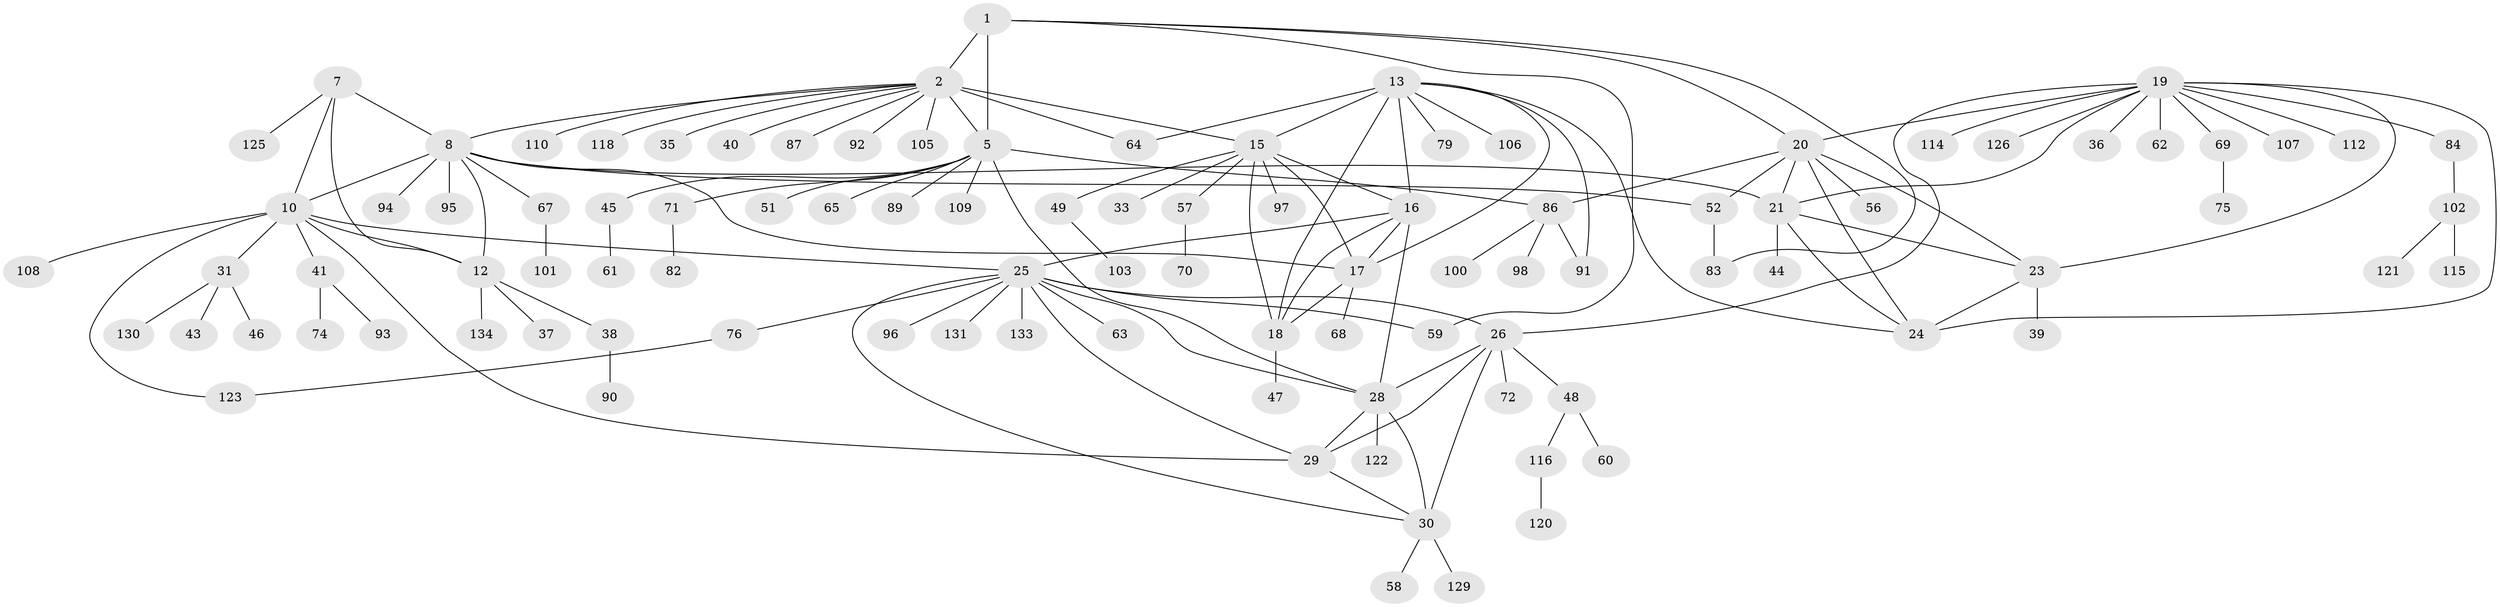 // original degree distribution, {6: 0.029850746268656716, 12: 0.014925373134328358, 7: 0.05223880597014925, 8: 0.05223880597014925, 11: 0.014925373134328358, 5: 0.029850746268656716, 9: 0.022388059701492536, 10: 0.014925373134328358, 14: 0.007462686567164179, 2: 0.1865671641791045, 1: 0.5298507462686567, 3: 0.03731343283582089, 4: 0.007462686567164179}
// Generated by graph-tools (version 1.1) at 2025/42/03/06/25 10:42:12]
// undirected, 101 vertices, 137 edges
graph export_dot {
graph [start="1"]
  node [color=gray90,style=filled];
  1 [super="+3"];
  2 [super="+4"];
  5 [super="+6"];
  7 [super="+11"];
  8 [super="+9"];
  10 [super="+119"];
  12 [super="+34"];
  13 [super="+14"];
  15 [super="+42"];
  16 [super="+32"];
  17;
  18 [super="+104"];
  19 [super="+22"];
  20 [super="+55"];
  21 [super="+111"];
  23 [super="+66"];
  24;
  25 [super="+127"];
  26 [super="+27"];
  28 [super="+81"];
  29 [super="+54"];
  30 [super="+77"];
  31 [super="+73"];
  33;
  35;
  36;
  37;
  38;
  39;
  40;
  41 [super="+50"];
  43;
  44;
  45;
  46;
  47;
  48;
  49 [super="+53"];
  51;
  52 [super="+80"];
  56;
  57 [super="+88"];
  58;
  59;
  60;
  61;
  62;
  63 [super="+132"];
  64 [super="+85"];
  65;
  67 [super="+78"];
  68 [super="+128"];
  69;
  70;
  71;
  72;
  74;
  75 [super="+124"];
  76 [super="+99"];
  79;
  82;
  83;
  84;
  86 [super="+117"];
  87;
  89;
  90;
  91;
  92;
  93;
  94;
  95;
  96;
  97;
  98;
  100;
  101;
  102 [super="+113"];
  103;
  105;
  106;
  107;
  108;
  109;
  110;
  112;
  114;
  115;
  116;
  118;
  120;
  121;
  122;
  123;
  125;
  126;
  129;
  130;
  131;
  133;
  134;
  1 -- 2 [weight=4];
  1 -- 5 [weight=4];
  1 -- 59;
  1 -- 83;
  1 -- 20;
  2 -- 5 [weight=4];
  2 -- 15;
  2 -- 40;
  2 -- 87;
  2 -- 105;
  2 -- 110;
  2 -- 118;
  2 -- 35;
  2 -- 8;
  2 -- 92;
  2 -- 64;
  5 -- 28;
  5 -- 45;
  5 -- 51;
  5 -- 71;
  5 -- 89;
  5 -- 109;
  5 -- 65;
  5 -- 86;
  7 -- 8 [weight=4];
  7 -- 10 [weight=2];
  7 -- 12 [weight=2];
  7 -- 125;
  8 -- 10 [weight=2];
  8 -- 12 [weight=2];
  8 -- 67;
  8 -- 95;
  8 -- 17;
  8 -- 52;
  8 -- 21;
  8 -- 94;
  10 -- 12;
  10 -- 25;
  10 -- 31;
  10 -- 41;
  10 -- 108;
  10 -- 123;
  10 -- 29;
  12 -- 37;
  12 -- 38;
  12 -- 134;
  13 -- 15 [weight=2];
  13 -- 16 [weight=2];
  13 -- 17 [weight=2];
  13 -- 18 [weight=2];
  13 -- 64;
  13 -- 79;
  13 -- 106;
  13 -- 24;
  13 -- 91;
  15 -- 16;
  15 -- 17;
  15 -- 18;
  15 -- 33;
  15 -- 49;
  15 -- 57;
  15 -- 97;
  16 -- 17;
  16 -- 18;
  16 -- 28;
  16 -- 25;
  17 -- 18;
  17 -- 68;
  18 -- 47;
  19 -- 20 [weight=2];
  19 -- 21 [weight=2];
  19 -- 23 [weight=2];
  19 -- 24 [weight=2];
  19 -- 62;
  19 -- 107;
  19 -- 114;
  19 -- 126;
  19 -- 36;
  19 -- 69;
  19 -- 112;
  19 -- 84;
  19 -- 26;
  20 -- 21;
  20 -- 23;
  20 -- 24;
  20 -- 52;
  20 -- 56;
  20 -- 86;
  21 -- 23;
  21 -- 24;
  21 -- 44;
  23 -- 24;
  23 -- 39;
  25 -- 26 [weight=2];
  25 -- 28;
  25 -- 29;
  25 -- 30;
  25 -- 59;
  25 -- 63;
  25 -- 76;
  25 -- 96;
  25 -- 131;
  25 -- 133;
  26 -- 28 [weight=2];
  26 -- 29 [weight=2];
  26 -- 30 [weight=2];
  26 -- 72;
  26 -- 48;
  28 -- 29;
  28 -- 30;
  28 -- 122;
  29 -- 30;
  30 -- 58;
  30 -- 129;
  31 -- 43;
  31 -- 46;
  31 -- 130;
  38 -- 90;
  41 -- 74;
  41 -- 93;
  45 -- 61;
  48 -- 60;
  48 -- 116;
  49 -- 103;
  52 -- 83;
  57 -- 70;
  67 -- 101;
  69 -- 75;
  71 -- 82;
  76 -- 123;
  84 -- 102;
  86 -- 98;
  86 -- 100;
  86 -- 91;
  102 -- 121;
  102 -- 115;
  116 -- 120;
}

